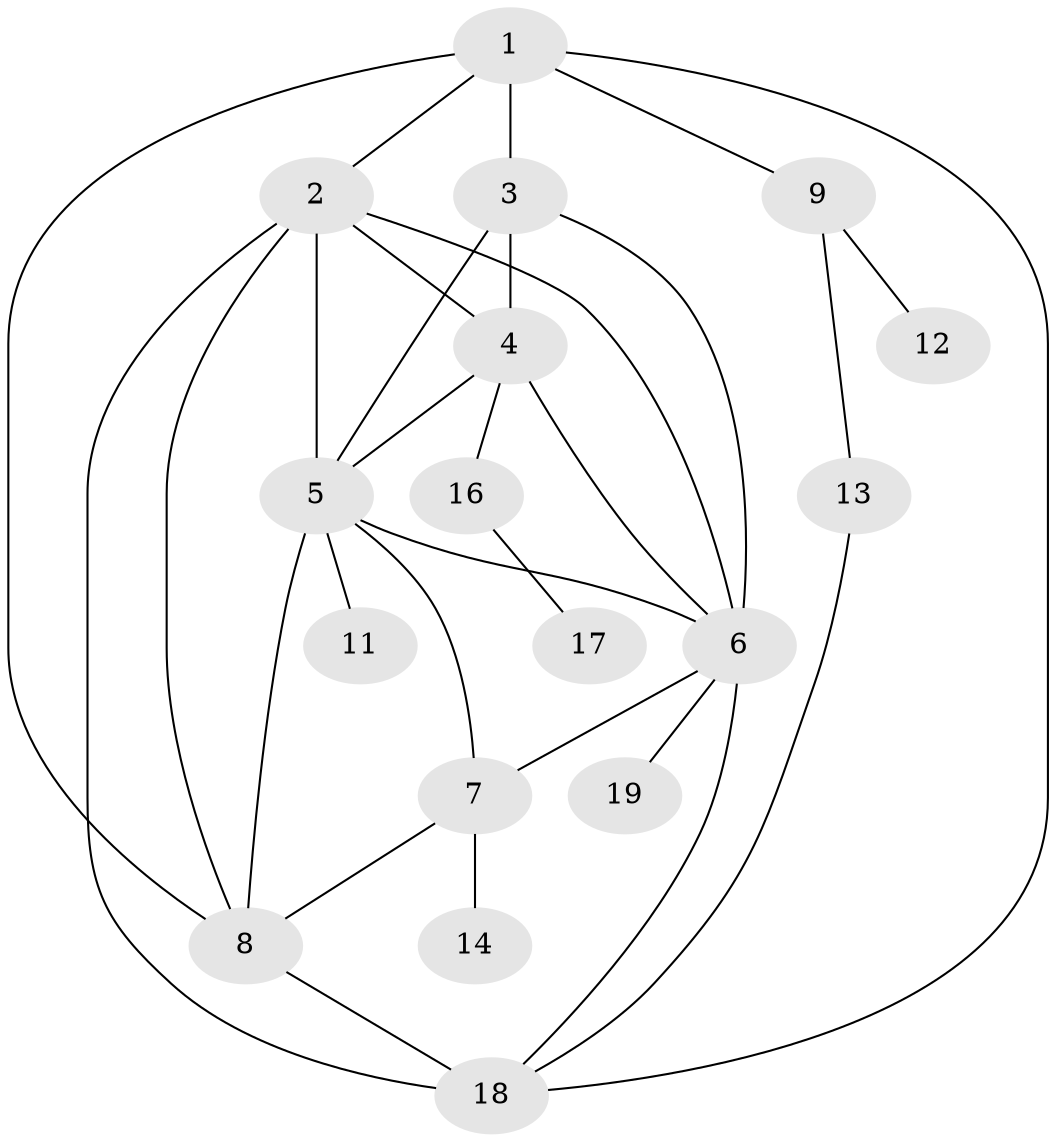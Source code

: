 // original degree distribution, {1: 0.25757575757575757, 2: 0.30303030303030304, 7: 0.015151515151515152, 5: 0.045454545454545456, 4: 0.09090909090909091, 3: 0.22727272727272727, 6: 0.045454545454545456, 0: 0.015151515151515152}
// Generated by graph-tools (version 1.1) at 2025/48/03/04/25 22:48:24]
// undirected, 17 vertices, 30 edges
graph export_dot {
  node [color=gray90,style=filled];
  1;
  2;
  3;
  4;
  5;
  6;
  7;
  8;
  9;
  11;
  12;
  13;
  14;
  16;
  17;
  18;
  19;
  1 -- 2 [weight=1.0];
  1 -- 3 [weight=1.0];
  1 -- 8 [weight=1.0];
  1 -- 9 [weight=1.0];
  1 -- 18 [weight=1.0];
  2 -- 4 [weight=2.0];
  2 -- 5 [weight=3.0];
  2 -- 6 [weight=1.0];
  2 -- 8 [weight=1.0];
  2 -- 18 [weight=1.0];
  3 -- 4 [weight=3.0];
  3 -- 5 [weight=1.0];
  3 -- 6 [weight=1.0];
  4 -- 5 [weight=1.0];
  4 -- 6 [weight=1.0];
  4 -- 16 [weight=1.0];
  5 -- 6 [weight=1.0];
  5 -- 7 [weight=1.0];
  5 -- 8 [weight=2.0];
  5 -- 11 [weight=2.0];
  6 -- 7 [weight=1.0];
  6 -- 18 [weight=1.0];
  6 -- 19 [weight=1.0];
  7 -- 8 [weight=1.0];
  7 -- 14 [weight=2.0];
  8 -- 18 [weight=2.0];
  9 -- 12 [weight=1.0];
  9 -- 13 [weight=1.0];
  13 -- 18 [weight=1.0];
  16 -- 17 [weight=1.0];
}
